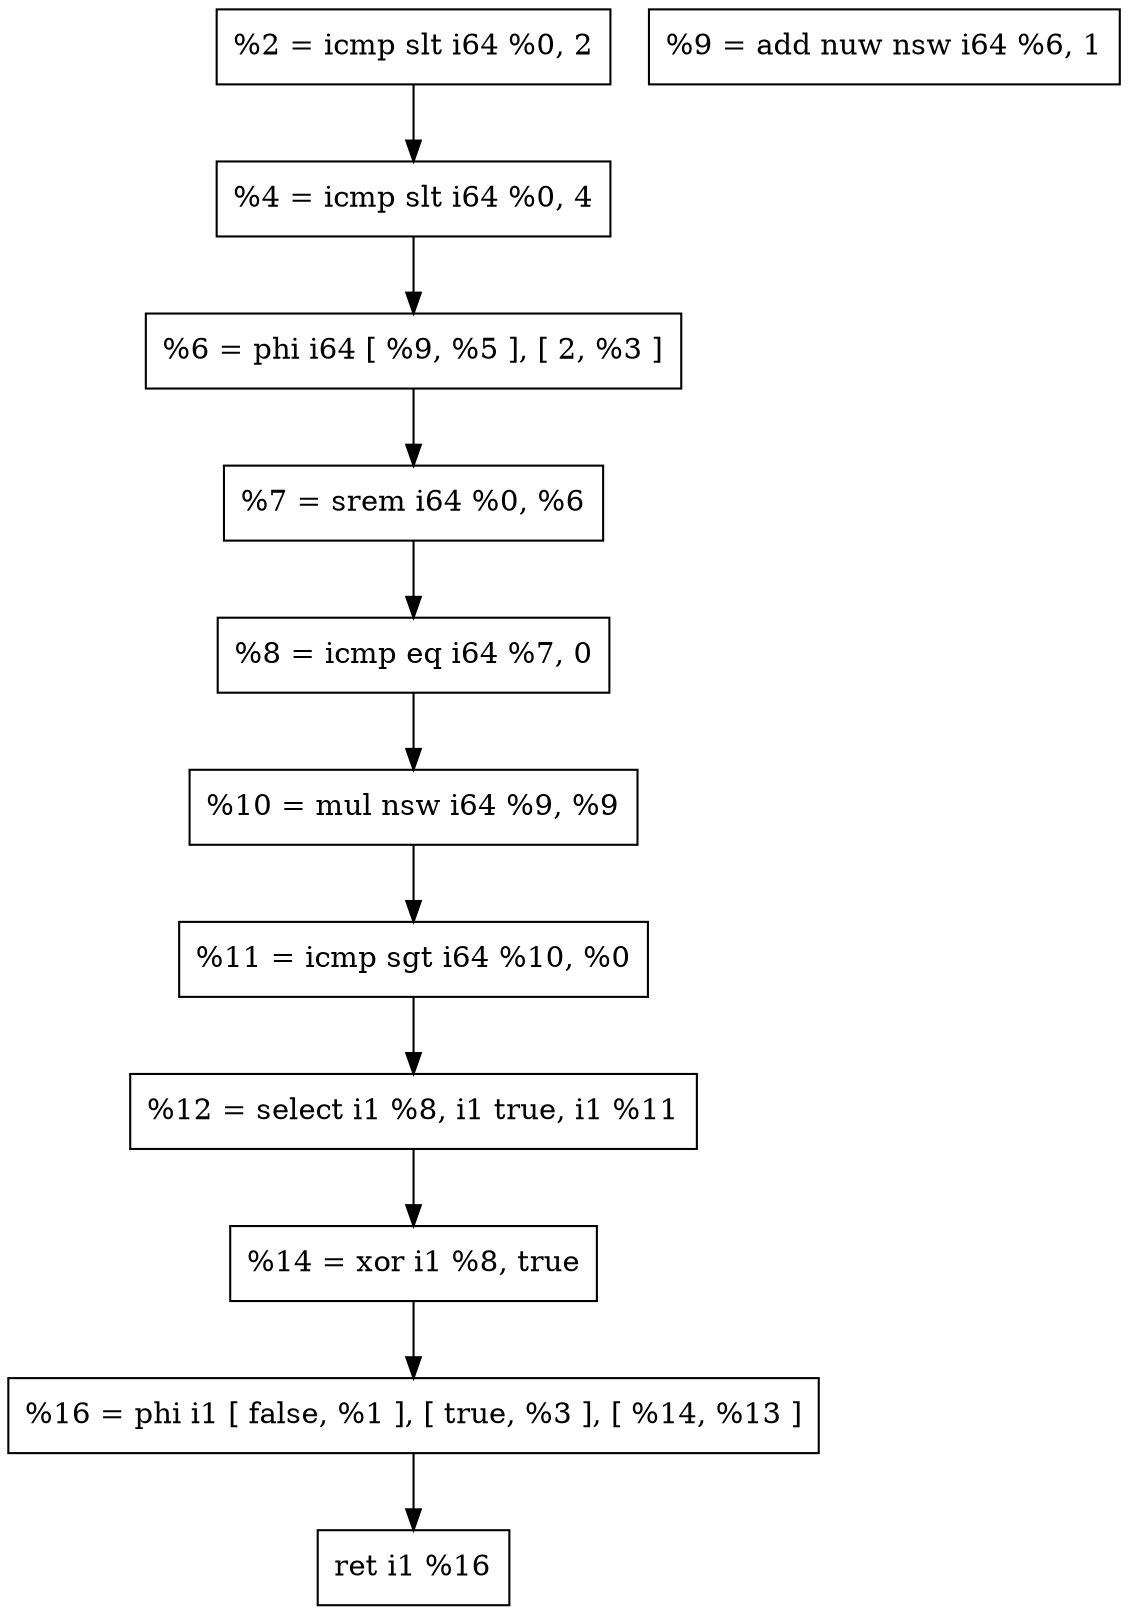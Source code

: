 digraph "DFG for'is_primex' function" {
 Node0x55ad3df2a950[shape=record, label="  %2 = icmp slt i64 %0, 2"];
 Node0x55ad3df2aa30[shape=record, label="  %4 = icmp slt i64 %0, 4"];
 Node0x55ad3df2ab50[shape=record, label="  %6 = phi i64 [ %9, %5 ], [ 2, %3 ]"];
 Node0x55ad3df2ac50[shape=record, label="  %7 = srem i64 %0, %6"];
 Node0x55ad3df2ad20[shape=record, label="  %8 = icmp eq i64 %7, 0"];
 Node0x55ad3df2ae10[shape=record, label="  %9 = add nuw nsw i64 %6, 1"];
 Node0x55ad3df2af00[shape=record, label="  %10 = mul nsw i64 %9, %9"];
 Node0x55ad3df2af90[shape=record, label="  %11 = icmp sgt i64 %10, %0"];
 Node0x55ad3df2b080[shape=record, label="  %12 = select i1 %8, i1 true, i1 %11"];
 Node0x55ad3df2b170[shape=record, label="  %14 = xor i1 %8, true"];
 Node0x55ad3df2b260[shape=record, label="  %16 = phi i1 [ false, %1 ], [ true, %3 ], [ %14, %13 ]"];
 Node0x55ad3df2b350[shape=record, label="  ret i1 %16"];
 Node0x55ad3df2a950 -> Node0x55ad3df2aa30
 Node0x55ad3df2aa30 -> Node0x55ad3df2ab50
 Node0x55ad3df2ab50 -> Node0x55ad3df2ac50
 Node0x55ad3df2ac50 -> Node0x55ad3df2ad20
 Node0x55ad3df2ad20 -> Node0x55ad3df2af00
 Node0x55ad3df2af00 -> Node0x55ad3df2af90
 Node0x55ad3df2af90 -> Node0x55ad3df2b080
 Node0x55ad3df2b080 -> Node0x55ad3df2b170
 Node0x55ad3df2b170 -> Node0x55ad3df2b260
 Node0x55ad3df2b260 -> Node0x55ad3df2b350
}